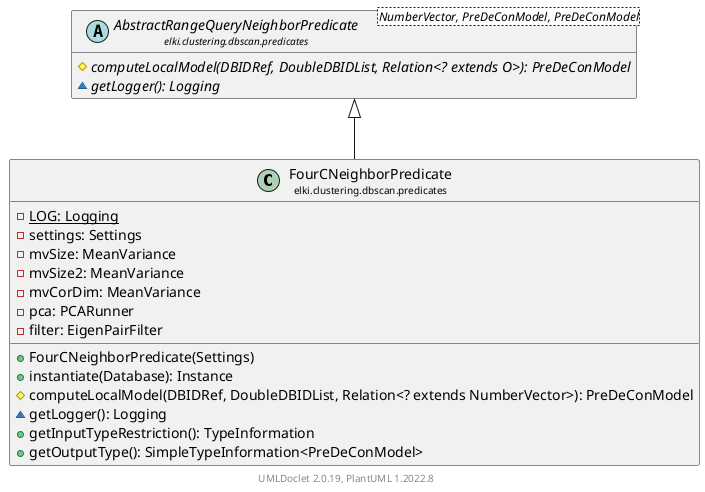 @startuml
    remove .*\.(Instance|Par|Parameterizer|Factory)$
    set namespaceSeparator none
    hide empty fields
    hide empty methods

    class "<size:14>FourCNeighborPredicate\n<size:10>elki.clustering.dbscan.predicates" as elki.clustering.dbscan.predicates.FourCNeighborPredicate [[FourCNeighborPredicate.html]] {
        {static} -LOG: Logging
        -settings: Settings
        -mvSize: MeanVariance
        -mvSize2: MeanVariance
        -mvCorDim: MeanVariance
        -pca: PCARunner
        -filter: EigenPairFilter
        +FourCNeighborPredicate(Settings)
        +instantiate(Database): Instance
        #computeLocalModel(DBIDRef, DoubleDBIDList, Relation<? extends NumberVector>): PreDeConModel
        ~getLogger(): Logging
        +getInputTypeRestriction(): TypeInformation
        +getOutputType(): SimpleTypeInformation<PreDeConModel>
    }

    abstract class "<size:14>AbstractRangeQueryNeighborPredicate\n<size:10>elki.clustering.dbscan.predicates" as elki.clustering.dbscan.predicates.AbstractRangeQueryNeighborPredicate<NumberVector, PreDeConModel, PreDeConModel> [[AbstractRangeQueryNeighborPredicate.html]] {
        {abstract} #computeLocalModel(DBIDRef, DoubleDBIDList, Relation<? extends O>): PreDeConModel
        {abstract} ~getLogger(): Logging
    }
    class "<size:14>FourCNeighborPredicate.Instance\n<size:10>elki.clustering.dbscan.predicates" as elki.clustering.dbscan.predicates.FourCNeighborPredicate.Instance [[FourCNeighborPredicate.Instance.html]]
    class "<size:14>FourCNeighborPredicate.Par\n<size:10>elki.clustering.dbscan.predicates" as elki.clustering.dbscan.predicates.FourCNeighborPredicate.Par [[FourCNeighborPredicate.Par.html]]

    elki.clustering.dbscan.predicates.AbstractRangeQueryNeighborPredicate <|-- elki.clustering.dbscan.predicates.FourCNeighborPredicate
    elki.clustering.dbscan.predicates.FourCNeighborPredicate +-- elki.clustering.dbscan.predicates.FourCNeighborPredicate.Instance
    elki.clustering.dbscan.predicates.FourCNeighborPredicate +-- elki.clustering.dbscan.predicates.FourCNeighborPredicate.Par

    center footer UMLDoclet 2.0.19, PlantUML 1.2022.8
@enduml
